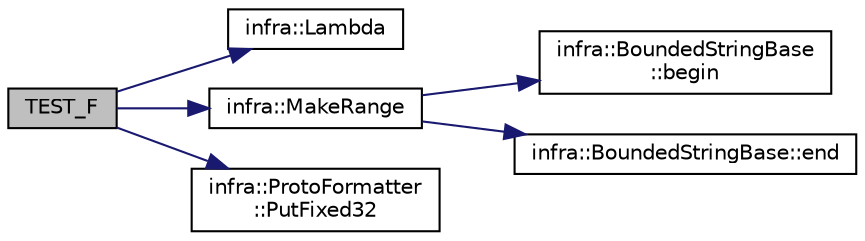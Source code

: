 digraph "TEST_F"
{
 // INTERACTIVE_SVG=YES
  edge [fontname="Helvetica",fontsize="10",labelfontname="Helvetica",labelfontsize="10"];
  node [fontname="Helvetica",fontsize="10",shape=record];
  rankdir="LR";
  Node24 [label="TEST_F",height=0.2,width=0.4,color="black", fillcolor="grey75", style="filled", fontcolor="black"];
  Node24 -> Node25 [color="midnightblue",fontsize="10",style="solid",fontname="Helvetica"];
  Node25 [label="infra::Lambda",height=0.2,width=0.4,color="black", fillcolor="white", style="filled",URL="$d0/de3/namespaceinfra.html#ad3c6bd8ed52c76540399aec31f6159d7"];
  Node24 -> Node26 [color="midnightblue",fontsize="10",style="solid",fontname="Helvetica"];
  Node26 [label="infra::MakeRange",height=0.2,width=0.4,color="black", fillcolor="white", style="filled",URL="$d0/de3/namespaceinfra.html#afe38b7d4318537de2f28b244211c4275"];
  Node26 -> Node27 [color="midnightblue",fontsize="10",style="solid",fontname="Helvetica"];
  Node27 [label="infra::BoundedStringBase\l::begin",height=0.2,width=0.4,color="black", fillcolor="white", style="filled",URL="$d1/d2a/classinfra_1_1_bounded_string_base.html#aef23e4250cad2fdc69ccc39f68734233"];
  Node26 -> Node28 [color="midnightblue",fontsize="10",style="solid",fontname="Helvetica"];
  Node28 [label="infra::BoundedStringBase::end",height=0.2,width=0.4,color="black", fillcolor="white", style="filled",URL="$d1/d2a/classinfra_1_1_bounded_string_base.html#af5021f1ea3898146d0a55c2895f07dbf"];
  Node24 -> Node29 [color="midnightblue",fontsize="10",style="solid",fontname="Helvetica"];
  Node29 [label="infra::ProtoFormatter\l::PutFixed32",height=0.2,width=0.4,color="black", fillcolor="white", style="filled",URL="$df/d59/classinfra_1_1_proto_formatter.html#ab5ae83cd61695bd8bda8c8cccfb509da"];
}
